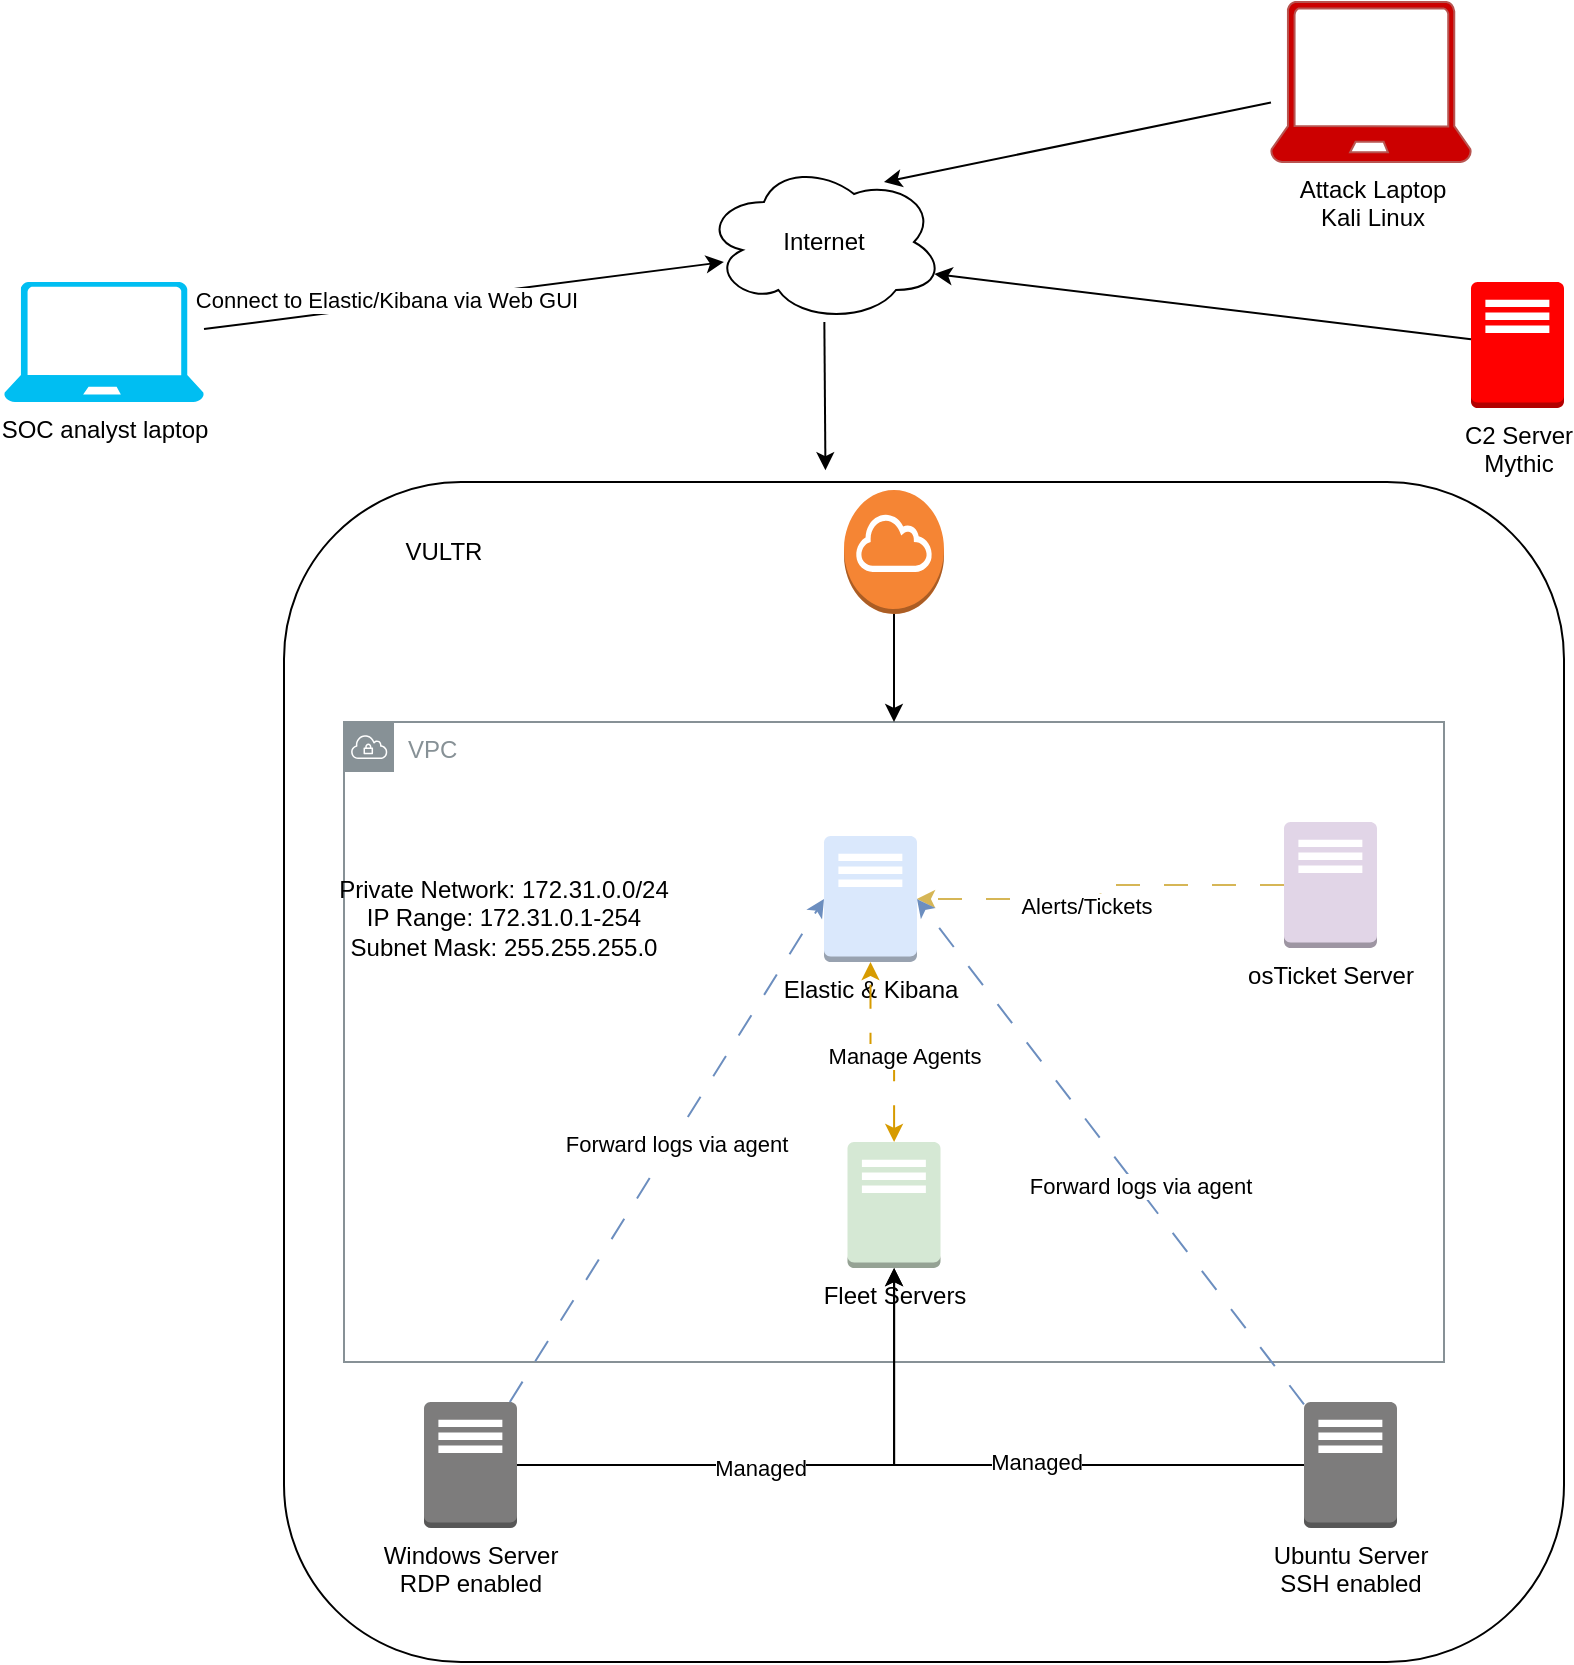<mxfile version="24.7.10">
  <diagram name="Page-1" id="o6-NSdmjWcv1LC73Jg_o">
    <mxGraphModel dx="1674" dy="1146" grid="1" gridSize="10" guides="1" tooltips="1" connect="1" arrows="1" fold="1" page="0" pageScale="1" pageWidth="850" pageHeight="1100" math="0" shadow="0">
      <root>
        <mxCell id="0" />
        <mxCell id="1" parent="0" />
        <mxCell id="6EfnISno3EnkvuIuXx2h-19" value="" style="rounded=1;whiteSpace=wrap;html=1;" parent="1" vertex="1">
          <mxGeometry x="170" y="170" width="640" height="590" as="geometry" />
        </mxCell>
        <mxCell id="6EfnISno3EnkvuIuXx2h-21" value="VPC" style="sketch=0;outlineConnect=0;gradientColor=none;html=1;whiteSpace=wrap;fontSize=12;fontStyle=0;shape=mxgraph.aws4.group;grIcon=mxgraph.aws4.group_vpc;strokeColor=#879196;fillColor=none;verticalAlign=top;align=left;spacingLeft=30;fontColor=#879196;dashed=0;" parent="1" vertex="1">
          <mxGeometry x="200" y="290" width="550" height="320" as="geometry" />
        </mxCell>
        <mxCell id="6EfnISno3EnkvuIuXx2h-1" value="Elastic &amp;amp; Kibana" style="outlineConnect=0;dashed=0;verticalLabelPosition=bottom;verticalAlign=top;align=center;html=1;shape=mxgraph.aws3.traditional_server;fillColor=#dae8fc;strokeColor=#6c8ebf;" parent="1" vertex="1">
          <mxGeometry x="440" y="347" width="46.5" height="63" as="geometry" />
        </mxCell>
        <mxCell id="6EfnISno3EnkvuIuXx2h-24" style="edgeStyle=orthogonalEdgeStyle;rounded=0;orthogonalLoop=1;jettySize=auto;html=1;" parent="1" source="6EfnISno3EnkvuIuXx2h-13" target="6EfnISno3EnkvuIuXx2h-17" edge="1">
          <mxGeometry relative="1" as="geometry" />
        </mxCell>
        <mxCell id="6EfnISno3EnkvuIuXx2h-26" value="Managed" style="edgeLabel;html=1;align=center;verticalAlign=middle;resizable=0;points=[];" parent="6EfnISno3EnkvuIuXx2h-24" vertex="1" connectable="0">
          <mxGeometry x="-0.158" relative="1" as="geometry">
            <mxPoint y="1" as="offset" />
          </mxGeometry>
        </mxCell>
        <mxCell id="6EfnISno3EnkvuIuXx2h-13" value="Windows Server&lt;div&gt;RDP enabled&lt;/div&gt;" style="outlineConnect=0;dashed=0;verticalLabelPosition=bottom;verticalAlign=top;align=center;html=1;shape=mxgraph.aws3.traditional_server;fillColor=#7D7C7C;gradientColor=none;" parent="1" vertex="1">
          <mxGeometry x="240" y="630" width="46.5" height="63" as="geometry" />
        </mxCell>
        <mxCell id="6EfnISno3EnkvuIuXx2h-25" style="edgeStyle=orthogonalEdgeStyle;rounded=0;orthogonalLoop=1;jettySize=auto;html=1;" parent="1" source="6EfnISno3EnkvuIuXx2h-15" target="6EfnISno3EnkvuIuXx2h-17" edge="1">
          <mxGeometry relative="1" as="geometry" />
        </mxCell>
        <mxCell id="6EfnISno3EnkvuIuXx2h-27" value="Managed" style="edgeLabel;html=1;align=center;verticalAlign=middle;resizable=0;points=[];" parent="6EfnISno3EnkvuIuXx2h-25" vertex="1" connectable="0">
          <mxGeometry x="-0.113" y="-2" relative="1" as="geometry">
            <mxPoint as="offset" />
          </mxGeometry>
        </mxCell>
        <mxCell id="6EfnISno3EnkvuIuXx2h-15" value="Ubuntu Server&lt;div&gt;SSH enabled&lt;/div&gt;" style="outlineConnect=0;dashed=0;verticalLabelPosition=bottom;verticalAlign=top;align=center;html=1;shape=mxgraph.aws3.traditional_server;fillColor=#7D7C7C;gradientColor=none;" parent="1" vertex="1">
          <mxGeometry x="680" y="630" width="46.5" height="63" as="geometry" />
        </mxCell>
        <mxCell id="6EfnISno3EnkvuIuXx2h-29" style="edgeStyle=orthogonalEdgeStyle;rounded=0;orthogonalLoop=1;jettySize=auto;html=1;fillColor=#fff2cc;strokeColor=#d6b656;dashed=1;dashPattern=12 12;" parent="1" source="6EfnISno3EnkvuIuXx2h-16" target="6EfnISno3EnkvuIuXx2h-1" edge="1">
          <mxGeometry relative="1" as="geometry" />
        </mxCell>
        <mxCell id="6EfnISno3EnkvuIuXx2h-30" value="Alerts/Tickets" style="edgeLabel;html=1;align=center;verticalAlign=middle;resizable=0;points=[];" parent="6EfnISno3EnkvuIuXx2h-29" vertex="1" connectable="0">
          <mxGeometry x="0.118" y="3" relative="1" as="geometry">
            <mxPoint as="offset" />
          </mxGeometry>
        </mxCell>
        <mxCell id="6EfnISno3EnkvuIuXx2h-16" value="osTicket Server" style="outlineConnect=0;dashed=0;verticalLabelPosition=bottom;verticalAlign=top;align=center;html=1;shape=mxgraph.aws3.traditional_server;fillColor=#e1d5e7;strokeColor=#9673a6;" parent="1" vertex="1">
          <mxGeometry x="670" y="340" width="46.5" height="63" as="geometry" />
        </mxCell>
        <mxCell id="6EfnISno3EnkvuIuXx2h-28" style="edgeStyle=orthogonalEdgeStyle;rounded=0;orthogonalLoop=1;jettySize=auto;html=1;startArrow=classic;startFill=1;fillColor=#ffe6cc;strokeColor=#d79b00;dashed=1;dashPattern=12 12;" parent="1" source="6EfnISno3EnkvuIuXx2h-17" target="6EfnISno3EnkvuIuXx2h-1" edge="1">
          <mxGeometry relative="1" as="geometry" />
        </mxCell>
        <mxCell id="6EfnISno3EnkvuIuXx2h-52" value="Manage Agents" style="edgeLabel;html=1;align=center;verticalAlign=middle;resizable=0;points=[];" parent="6EfnISno3EnkvuIuXx2h-28" vertex="1" connectable="0">
          <mxGeometry x="-0.155" y="-5" relative="1" as="geometry">
            <mxPoint as="offset" />
          </mxGeometry>
        </mxCell>
        <mxCell id="6EfnISno3EnkvuIuXx2h-17" value="Fleet Servers" style="outlineConnect=0;dashed=0;verticalLabelPosition=bottom;verticalAlign=top;align=center;html=1;shape=mxgraph.aws3.traditional_server;fillColor=#d5e8d4;strokeColor=#82b366;" parent="1" vertex="1">
          <mxGeometry x="451.75" y="500" width="46.5" height="63" as="geometry" />
        </mxCell>
        <mxCell id="6EfnISno3EnkvuIuXx2h-18" value="C2 Server&lt;div&gt;Mythic&lt;/div&gt;" style="outlineConnect=0;dashed=0;verticalLabelPosition=bottom;verticalAlign=top;align=center;html=1;shape=mxgraph.aws3.traditional_server;fillColor=#FF0000;strokeColor=#b85450;" parent="1" vertex="1">
          <mxGeometry x="763.5" y="70" width="46.5" height="63" as="geometry" />
        </mxCell>
        <mxCell id="6EfnISno3EnkvuIuXx2h-20" value="VULTR" style="text;html=1;align=center;verticalAlign=middle;whiteSpace=wrap;rounded=0;" parent="1" vertex="1">
          <mxGeometry x="220" y="190" width="60" height="30" as="geometry" />
        </mxCell>
        <mxCell id="6EfnISno3EnkvuIuXx2h-32" style="rounded=0;orthogonalLoop=1;jettySize=auto;html=1;entryX=0;entryY=0.5;entryDx=0;entryDy=0;entryPerimeter=0;fillColor=#dae8fc;strokeColor=#6c8ebf;dashed=1;dashPattern=12 12;" parent="1" source="6EfnISno3EnkvuIuXx2h-13" target="6EfnISno3EnkvuIuXx2h-1" edge="1">
          <mxGeometry relative="1" as="geometry" />
        </mxCell>
        <mxCell id="6EfnISno3EnkvuIuXx2h-35" value="Forward logs via agent" style="edgeLabel;html=1;align=center;verticalAlign=middle;resizable=0;points=[];" parent="6EfnISno3EnkvuIuXx2h-32" vertex="1" connectable="0">
          <mxGeometry x="0.04" y="-2" relative="1" as="geometry">
            <mxPoint as="offset" />
          </mxGeometry>
        </mxCell>
        <mxCell id="6EfnISno3EnkvuIuXx2h-33" style="rounded=0;orthogonalLoop=1;jettySize=auto;html=1;entryX=1;entryY=0.5;entryDx=0;entryDy=0;entryPerimeter=0;fillColor=#dae8fc;strokeColor=#6c8ebf;dashed=1;dashPattern=12 12;" parent="1" source="6EfnISno3EnkvuIuXx2h-15" target="6EfnISno3EnkvuIuXx2h-1" edge="1">
          <mxGeometry relative="1" as="geometry" />
        </mxCell>
        <mxCell id="6EfnISno3EnkvuIuXx2h-34" value="Forward logs via agent" style="edgeLabel;html=1;align=center;verticalAlign=middle;resizable=0;points=[];" parent="6EfnISno3EnkvuIuXx2h-33" vertex="1" connectable="0">
          <mxGeometry x="-0.133" y="-2" relative="1" as="geometry">
            <mxPoint y="1" as="offset" />
          </mxGeometry>
        </mxCell>
        <mxCell id="6EfnISno3EnkvuIuXx2h-36" value="Private Network: 172.31.0.0/24&lt;div&gt;IP Range: 172.31.0.1-254&lt;/div&gt;&lt;div&gt;Subnet Mask: 255.255.255.0&lt;br&gt;&lt;div&gt;&lt;br&gt;&lt;/div&gt;&lt;/div&gt;" style="text;html=1;align=center;verticalAlign=middle;whiteSpace=wrap;rounded=0;" parent="1" vertex="1">
          <mxGeometry x="180" y="380" width="200" height="30" as="geometry" />
        </mxCell>
        <mxCell id="6EfnISno3EnkvuIuXx2h-45" style="edgeStyle=orthogonalEdgeStyle;rounded=0;orthogonalLoop=1;jettySize=auto;html=1;" parent="1" source="6EfnISno3EnkvuIuXx2h-37" target="6EfnISno3EnkvuIuXx2h-21" edge="1">
          <mxGeometry relative="1" as="geometry" />
        </mxCell>
        <mxCell id="6EfnISno3EnkvuIuXx2h-37" value="" style="outlineConnect=0;dashed=0;verticalLabelPosition=bottom;verticalAlign=top;align=center;html=1;shape=mxgraph.aws3.internet_gateway;fillColor=#F58534;gradientColor=none;" parent="1" vertex="1">
          <mxGeometry x="450" y="174" width="50" height="62" as="geometry" />
        </mxCell>
        <mxCell id="6EfnISno3EnkvuIuXx2h-39" value="Internet" style="ellipse;shape=cloud;whiteSpace=wrap;html=1;" parent="1" vertex="1">
          <mxGeometry x="380" y="10" width="120" height="80" as="geometry" />
        </mxCell>
        <mxCell id="6EfnISno3EnkvuIuXx2h-40" style="rounded=0;orthogonalLoop=1;jettySize=auto;html=1;entryX=0.423;entryY=-0.01;entryDx=0;entryDy=0;entryPerimeter=0;" parent="1" source="6EfnISno3EnkvuIuXx2h-39" target="6EfnISno3EnkvuIuXx2h-19" edge="1">
          <mxGeometry relative="1" as="geometry" />
        </mxCell>
        <mxCell id="6EfnISno3EnkvuIuXx2h-46" value="SOC analyst laptop" style="verticalLabelPosition=bottom;html=1;verticalAlign=top;align=center;strokeColor=none;fillColor=#00BEF2;shape=mxgraph.azure.laptop;pointerEvents=1;" parent="1" vertex="1">
          <mxGeometry x="30" y="70" width="100" height="60" as="geometry" />
        </mxCell>
        <mxCell id="6EfnISno3EnkvuIuXx2h-47" style="rounded=0;orthogonalLoop=1;jettySize=auto;html=1;entryX=0.083;entryY=0.625;entryDx=0;entryDy=0;entryPerimeter=0;" parent="1" source="6EfnISno3EnkvuIuXx2h-46" target="6EfnISno3EnkvuIuXx2h-39" edge="1">
          <mxGeometry relative="1" as="geometry" />
        </mxCell>
        <mxCell id="6EfnISno3EnkvuIuXx2h-48" value="Connect to Elastic/Kibana via Web GUI" style="edgeLabel;html=1;align=center;verticalAlign=middle;resizable=0;points=[];" parent="6EfnISno3EnkvuIuXx2h-47" vertex="1" connectable="0">
          <mxGeometry x="-0.301" y="3" relative="1" as="geometry">
            <mxPoint as="offset" />
          </mxGeometry>
        </mxCell>
        <mxCell id="6EfnISno3EnkvuIuXx2h-49" value="Attack Laptop&lt;div&gt;Kali Linux&lt;/div&gt;" style="verticalLabelPosition=bottom;html=1;verticalAlign=top;align=center;strokeColor=#b85450;fillColor=#CC0000;shape=mxgraph.azure.laptop;pointerEvents=1;" parent="1" vertex="1">
          <mxGeometry x="663.5" y="-70" width="100" height="80" as="geometry" />
        </mxCell>
        <mxCell id="6EfnISno3EnkvuIuXx2h-50" style="rounded=0;orthogonalLoop=1;jettySize=auto;html=1;entryX=0.75;entryY=0.125;entryDx=0;entryDy=0;entryPerimeter=0;" parent="1" source="6EfnISno3EnkvuIuXx2h-49" target="6EfnISno3EnkvuIuXx2h-39" edge="1">
          <mxGeometry relative="1" as="geometry" />
        </mxCell>
        <mxCell id="6EfnISno3EnkvuIuXx2h-51" style="rounded=0;orthogonalLoop=1;jettySize=auto;html=1;entryX=0.96;entryY=0.7;entryDx=0;entryDy=0;entryPerimeter=0;" parent="1" source="6EfnISno3EnkvuIuXx2h-18" target="6EfnISno3EnkvuIuXx2h-39" edge="1">
          <mxGeometry relative="1" as="geometry" />
        </mxCell>
      </root>
    </mxGraphModel>
  </diagram>
</mxfile>
